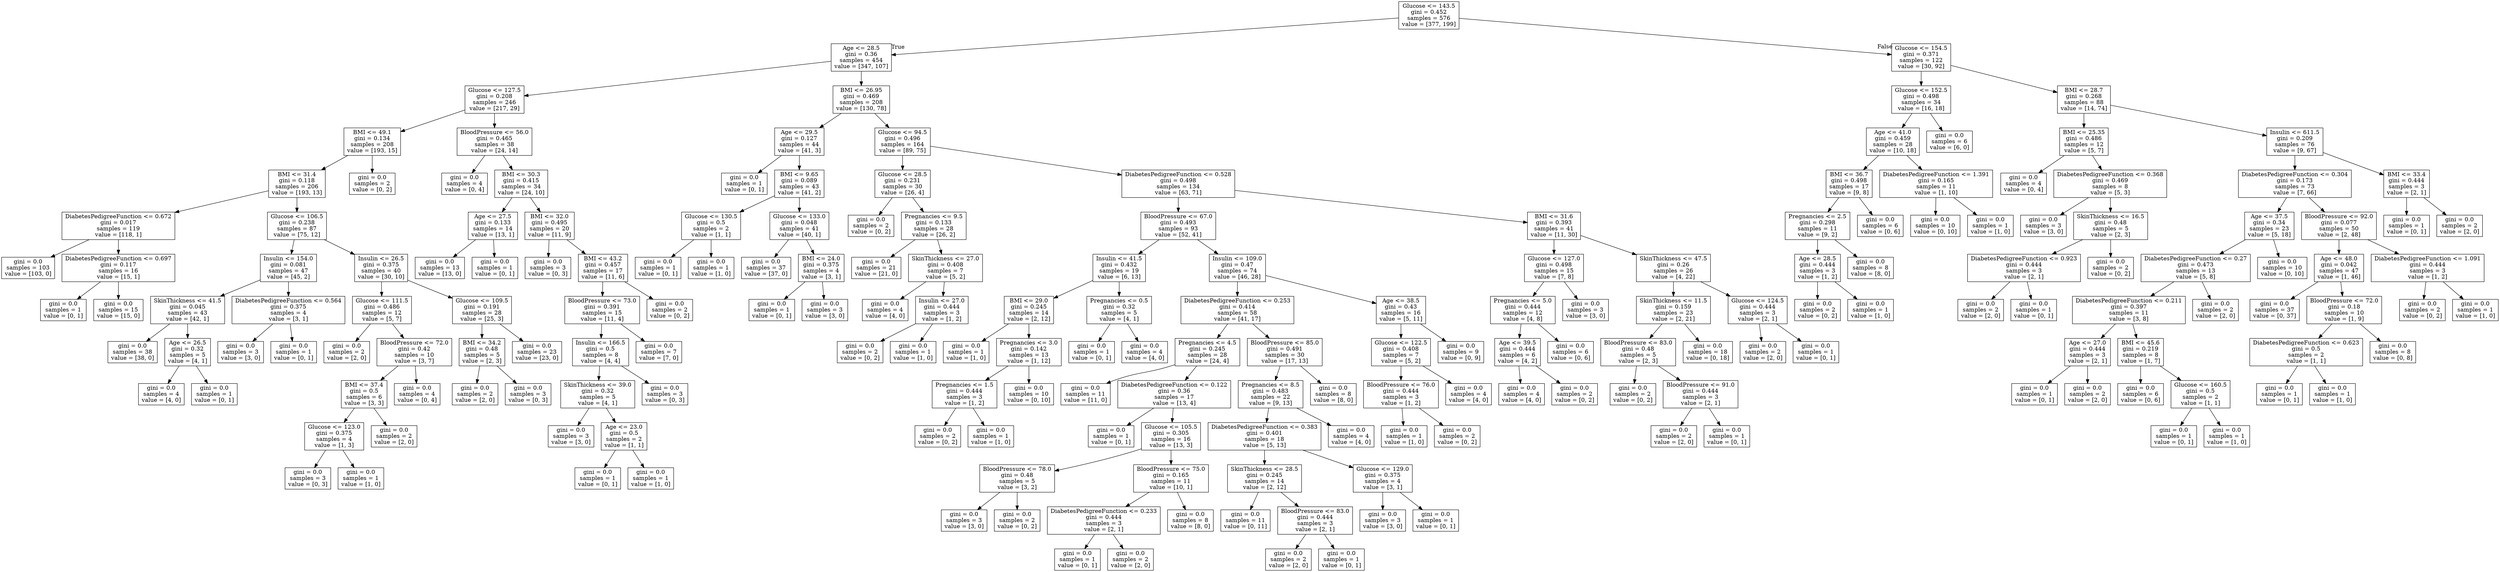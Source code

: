 digraph Tree {
node [shape=box] ;
0 [label="Glucose <= 143.5\ngini = 0.452\nsamples = 576\nvalue = [377, 199]"] ;
1 [label="Age <= 28.5\ngini = 0.36\nsamples = 454\nvalue = [347, 107]"] ;
0 -> 1 [labeldistance=2.5, labelangle=45, headlabel="True"] ;
2 [label="Glucose <= 127.5\ngini = 0.208\nsamples = 246\nvalue = [217, 29]"] ;
1 -> 2 ;
3 [label="BMI <= 49.1\ngini = 0.134\nsamples = 208\nvalue = [193, 15]"] ;
2 -> 3 ;
4 [label="BMI <= 31.4\ngini = 0.118\nsamples = 206\nvalue = [193, 13]"] ;
3 -> 4 ;
5 [label="DiabetesPedigreeFunction <= 0.672\ngini = 0.017\nsamples = 119\nvalue = [118, 1]"] ;
4 -> 5 ;
6 [label="gini = 0.0\nsamples = 103\nvalue = [103, 0]"] ;
5 -> 6 ;
7 [label="DiabetesPedigreeFunction <= 0.697\ngini = 0.117\nsamples = 16\nvalue = [15, 1]"] ;
5 -> 7 ;
8 [label="gini = 0.0\nsamples = 1\nvalue = [0, 1]"] ;
7 -> 8 ;
9 [label="gini = 0.0\nsamples = 15\nvalue = [15, 0]"] ;
7 -> 9 ;
10 [label="Glucose <= 106.5\ngini = 0.238\nsamples = 87\nvalue = [75, 12]"] ;
4 -> 10 ;
11 [label="Insulin <= 154.0\ngini = 0.081\nsamples = 47\nvalue = [45, 2]"] ;
10 -> 11 ;
12 [label="SkinThickness <= 41.5\ngini = 0.045\nsamples = 43\nvalue = [42, 1]"] ;
11 -> 12 ;
13 [label="gini = 0.0\nsamples = 38\nvalue = [38, 0]"] ;
12 -> 13 ;
14 [label="Age <= 26.5\ngini = 0.32\nsamples = 5\nvalue = [4, 1]"] ;
12 -> 14 ;
15 [label="gini = 0.0\nsamples = 4\nvalue = [4, 0]"] ;
14 -> 15 ;
16 [label="gini = 0.0\nsamples = 1\nvalue = [0, 1]"] ;
14 -> 16 ;
17 [label="DiabetesPedigreeFunction <= 0.564\ngini = 0.375\nsamples = 4\nvalue = [3, 1]"] ;
11 -> 17 ;
18 [label="gini = 0.0\nsamples = 3\nvalue = [3, 0]"] ;
17 -> 18 ;
19 [label="gini = 0.0\nsamples = 1\nvalue = [0, 1]"] ;
17 -> 19 ;
20 [label="Insulin <= 26.5\ngini = 0.375\nsamples = 40\nvalue = [30, 10]"] ;
10 -> 20 ;
21 [label="Glucose <= 111.5\ngini = 0.486\nsamples = 12\nvalue = [5, 7]"] ;
20 -> 21 ;
22 [label="gini = 0.0\nsamples = 2\nvalue = [2, 0]"] ;
21 -> 22 ;
23 [label="BloodPressure <= 72.0\ngini = 0.42\nsamples = 10\nvalue = [3, 7]"] ;
21 -> 23 ;
24 [label="BMI <= 37.4\ngini = 0.5\nsamples = 6\nvalue = [3, 3]"] ;
23 -> 24 ;
25 [label="Glucose <= 123.0\ngini = 0.375\nsamples = 4\nvalue = [1, 3]"] ;
24 -> 25 ;
26 [label="gini = 0.0\nsamples = 3\nvalue = [0, 3]"] ;
25 -> 26 ;
27 [label="gini = 0.0\nsamples = 1\nvalue = [1, 0]"] ;
25 -> 27 ;
28 [label="gini = 0.0\nsamples = 2\nvalue = [2, 0]"] ;
24 -> 28 ;
29 [label="gini = 0.0\nsamples = 4\nvalue = [0, 4]"] ;
23 -> 29 ;
30 [label="Glucose <= 109.5\ngini = 0.191\nsamples = 28\nvalue = [25, 3]"] ;
20 -> 30 ;
31 [label="BMI <= 34.2\ngini = 0.48\nsamples = 5\nvalue = [2, 3]"] ;
30 -> 31 ;
32 [label="gini = 0.0\nsamples = 2\nvalue = [2, 0]"] ;
31 -> 32 ;
33 [label="gini = 0.0\nsamples = 3\nvalue = [0, 3]"] ;
31 -> 33 ;
34 [label="gini = 0.0\nsamples = 23\nvalue = [23, 0]"] ;
30 -> 34 ;
35 [label="gini = 0.0\nsamples = 2\nvalue = [0, 2]"] ;
3 -> 35 ;
36 [label="BloodPressure <= 56.0\ngini = 0.465\nsamples = 38\nvalue = [24, 14]"] ;
2 -> 36 ;
37 [label="gini = 0.0\nsamples = 4\nvalue = [0, 4]"] ;
36 -> 37 ;
38 [label="BMI <= 30.3\ngini = 0.415\nsamples = 34\nvalue = [24, 10]"] ;
36 -> 38 ;
39 [label="Age <= 27.5\ngini = 0.133\nsamples = 14\nvalue = [13, 1]"] ;
38 -> 39 ;
40 [label="gini = 0.0\nsamples = 13\nvalue = [13, 0]"] ;
39 -> 40 ;
41 [label="gini = 0.0\nsamples = 1\nvalue = [0, 1]"] ;
39 -> 41 ;
42 [label="BMI <= 32.0\ngini = 0.495\nsamples = 20\nvalue = [11, 9]"] ;
38 -> 42 ;
43 [label="gini = 0.0\nsamples = 3\nvalue = [0, 3]"] ;
42 -> 43 ;
44 [label="BMI <= 43.2\ngini = 0.457\nsamples = 17\nvalue = [11, 6]"] ;
42 -> 44 ;
45 [label="BloodPressure <= 73.0\ngini = 0.391\nsamples = 15\nvalue = [11, 4]"] ;
44 -> 45 ;
46 [label="Insulin <= 166.5\ngini = 0.5\nsamples = 8\nvalue = [4, 4]"] ;
45 -> 46 ;
47 [label="SkinThickness <= 39.0\ngini = 0.32\nsamples = 5\nvalue = [4, 1]"] ;
46 -> 47 ;
48 [label="gini = 0.0\nsamples = 3\nvalue = [3, 0]"] ;
47 -> 48 ;
49 [label="Age <= 23.0\ngini = 0.5\nsamples = 2\nvalue = [1, 1]"] ;
47 -> 49 ;
50 [label="gini = 0.0\nsamples = 1\nvalue = [0, 1]"] ;
49 -> 50 ;
51 [label="gini = 0.0\nsamples = 1\nvalue = [1, 0]"] ;
49 -> 51 ;
52 [label="gini = 0.0\nsamples = 3\nvalue = [0, 3]"] ;
46 -> 52 ;
53 [label="gini = 0.0\nsamples = 7\nvalue = [7, 0]"] ;
45 -> 53 ;
54 [label="gini = 0.0\nsamples = 2\nvalue = [0, 2]"] ;
44 -> 54 ;
55 [label="BMI <= 26.95\ngini = 0.469\nsamples = 208\nvalue = [130, 78]"] ;
1 -> 55 ;
56 [label="Age <= 29.5\ngini = 0.127\nsamples = 44\nvalue = [41, 3]"] ;
55 -> 56 ;
57 [label="gini = 0.0\nsamples = 1\nvalue = [0, 1]"] ;
56 -> 57 ;
58 [label="BMI <= 9.65\ngini = 0.089\nsamples = 43\nvalue = [41, 2]"] ;
56 -> 58 ;
59 [label="Glucose <= 130.5\ngini = 0.5\nsamples = 2\nvalue = [1, 1]"] ;
58 -> 59 ;
60 [label="gini = 0.0\nsamples = 1\nvalue = [0, 1]"] ;
59 -> 60 ;
61 [label="gini = 0.0\nsamples = 1\nvalue = [1, 0]"] ;
59 -> 61 ;
62 [label="Glucose <= 133.0\ngini = 0.048\nsamples = 41\nvalue = [40, 1]"] ;
58 -> 62 ;
63 [label="gini = 0.0\nsamples = 37\nvalue = [37, 0]"] ;
62 -> 63 ;
64 [label="BMI <= 24.0\ngini = 0.375\nsamples = 4\nvalue = [3, 1]"] ;
62 -> 64 ;
65 [label="gini = 0.0\nsamples = 1\nvalue = [0, 1]"] ;
64 -> 65 ;
66 [label="gini = 0.0\nsamples = 3\nvalue = [3, 0]"] ;
64 -> 66 ;
67 [label="Glucose <= 94.5\ngini = 0.496\nsamples = 164\nvalue = [89, 75]"] ;
55 -> 67 ;
68 [label="Glucose <= 28.5\ngini = 0.231\nsamples = 30\nvalue = [26, 4]"] ;
67 -> 68 ;
69 [label="gini = 0.0\nsamples = 2\nvalue = [0, 2]"] ;
68 -> 69 ;
70 [label="Pregnancies <= 9.5\ngini = 0.133\nsamples = 28\nvalue = [26, 2]"] ;
68 -> 70 ;
71 [label="gini = 0.0\nsamples = 21\nvalue = [21, 0]"] ;
70 -> 71 ;
72 [label="SkinThickness <= 27.0\ngini = 0.408\nsamples = 7\nvalue = [5, 2]"] ;
70 -> 72 ;
73 [label="gini = 0.0\nsamples = 4\nvalue = [4, 0]"] ;
72 -> 73 ;
74 [label="Insulin <= 27.0\ngini = 0.444\nsamples = 3\nvalue = [1, 2]"] ;
72 -> 74 ;
75 [label="gini = 0.0\nsamples = 2\nvalue = [0, 2]"] ;
74 -> 75 ;
76 [label="gini = 0.0\nsamples = 1\nvalue = [1, 0]"] ;
74 -> 76 ;
77 [label="DiabetesPedigreeFunction <= 0.528\ngini = 0.498\nsamples = 134\nvalue = [63, 71]"] ;
67 -> 77 ;
78 [label="BloodPressure <= 67.0\ngini = 0.493\nsamples = 93\nvalue = [52, 41]"] ;
77 -> 78 ;
79 [label="Insulin <= 41.5\ngini = 0.432\nsamples = 19\nvalue = [6, 13]"] ;
78 -> 79 ;
80 [label="BMI <= 29.0\ngini = 0.245\nsamples = 14\nvalue = [2, 12]"] ;
79 -> 80 ;
81 [label="gini = 0.0\nsamples = 1\nvalue = [1, 0]"] ;
80 -> 81 ;
82 [label="Pregnancies <= 3.0\ngini = 0.142\nsamples = 13\nvalue = [1, 12]"] ;
80 -> 82 ;
83 [label="Pregnancies <= 1.5\ngini = 0.444\nsamples = 3\nvalue = [1, 2]"] ;
82 -> 83 ;
84 [label="gini = 0.0\nsamples = 2\nvalue = [0, 2]"] ;
83 -> 84 ;
85 [label="gini = 0.0\nsamples = 1\nvalue = [1, 0]"] ;
83 -> 85 ;
86 [label="gini = 0.0\nsamples = 10\nvalue = [0, 10]"] ;
82 -> 86 ;
87 [label="Pregnancies <= 0.5\ngini = 0.32\nsamples = 5\nvalue = [4, 1]"] ;
79 -> 87 ;
88 [label="gini = 0.0\nsamples = 1\nvalue = [0, 1]"] ;
87 -> 88 ;
89 [label="gini = 0.0\nsamples = 4\nvalue = [4, 0]"] ;
87 -> 89 ;
90 [label="Insulin <= 109.0\ngini = 0.47\nsamples = 74\nvalue = [46, 28]"] ;
78 -> 90 ;
91 [label="DiabetesPedigreeFunction <= 0.253\ngini = 0.414\nsamples = 58\nvalue = [41, 17]"] ;
90 -> 91 ;
92 [label="Pregnancies <= 4.5\ngini = 0.245\nsamples = 28\nvalue = [24, 4]"] ;
91 -> 92 ;
93 [label="gini = 0.0\nsamples = 11\nvalue = [11, 0]"] ;
92 -> 93 ;
94 [label="DiabetesPedigreeFunction <= 0.122\ngini = 0.36\nsamples = 17\nvalue = [13, 4]"] ;
92 -> 94 ;
95 [label="gini = 0.0\nsamples = 1\nvalue = [0, 1]"] ;
94 -> 95 ;
96 [label="Glucose <= 105.5\ngini = 0.305\nsamples = 16\nvalue = [13, 3]"] ;
94 -> 96 ;
97 [label="BloodPressure <= 78.0\ngini = 0.48\nsamples = 5\nvalue = [3, 2]"] ;
96 -> 97 ;
98 [label="gini = 0.0\nsamples = 3\nvalue = [3, 0]"] ;
97 -> 98 ;
99 [label="gini = 0.0\nsamples = 2\nvalue = [0, 2]"] ;
97 -> 99 ;
100 [label="BloodPressure <= 75.0\ngini = 0.165\nsamples = 11\nvalue = [10, 1]"] ;
96 -> 100 ;
101 [label="DiabetesPedigreeFunction <= 0.233\ngini = 0.444\nsamples = 3\nvalue = [2, 1]"] ;
100 -> 101 ;
102 [label="gini = 0.0\nsamples = 1\nvalue = [0, 1]"] ;
101 -> 102 ;
103 [label="gini = 0.0\nsamples = 2\nvalue = [2, 0]"] ;
101 -> 103 ;
104 [label="gini = 0.0\nsamples = 8\nvalue = [8, 0]"] ;
100 -> 104 ;
105 [label="BloodPressure <= 85.0\ngini = 0.491\nsamples = 30\nvalue = [17, 13]"] ;
91 -> 105 ;
106 [label="Pregnancies <= 8.5\ngini = 0.483\nsamples = 22\nvalue = [9, 13]"] ;
105 -> 106 ;
107 [label="DiabetesPedigreeFunction <= 0.383\ngini = 0.401\nsamples = 18\nvalue = [5, 13]"] ;
106 -> 107 ;
108 [label="SkinThickness <= 28.5\ngini = 0.245\nsamples = 14\nvalue = [2, 12]"] ;
107 -> 108 ;
109 [label="gini = 0.0\nsamples = 11\nvalue = [0, 11]"] ;
108 -> 109 ;
110 [label="BloodPressure <= 83.0\ngini = 0.444\nsamples = 3\nvalue = [2, 1]"] ;
108 -> 110 ;
111 [label="gini = 0.0\nsamples = 2\nvalue = [2, 0]"] ;
110 -> 111 ;
112 [label="gini = 0.0\nsamples = 1\nvalue = [0, 1]"] ;
110 -> 112 ;
113 [label="Glucose <= 129.0\ngini = 0.375\nsamples = 4\nvalue = [3, 1]"] ;
107 -> 113 ;
114 [label="gini = 0.0\nsamples = 3\nvalue = [3, 0]"] ;
113 -> 114 ;
115 [label="gini = 0.0\nsamples = 1\nvalue = [0, 1]"] ;
113 -> 115 ;
116 [label="gini = 0.0\nsamples = 4\nvalue = [4, 0]"] ;
106 -> 116 ;
117 [label="gini = 0.0\nsamples = 8\nvalue = [8, 0]"] ;
105 -> 117 ;
118 [label="Age <= 38.5\ngini = 0.43\nsamples = 16\nvalue = [5, 11]"] ;
90 -> 118 ;
119 [label="Glucose <= 122.5\ngini = 0.408\nsamples = 7\nvalue = [5, 2]"] ;
118 -> 119 ;
120 [label="BloodPressure <= 76.0\ngini = 0.444\nsamples = 3\nvalue = [1, 2]"] ;
119 -> 120 ;
121 [label="gini = 0.0\nsamples = 1\nvalue = [1, 0]"] ;
120 -> 121 ;
122 [label="gini = 0.0\nsamples = 2\nvalue = [0, 2]"] ;
120 -> 122 ;
123 [label="gini = 0.0\nsamples = 4\nvalue = [4, 0]"] ;
119 -> 123 ;
124 [label="gini = 0.0\nsamples = 9\nvalue = [0, 9]"] ;
118 -> 124 ;
125 [label="BMI <= 31.6\ngini = 0.393\nsamples = 41\nvalue = [11, 30]"] ;
77 -> 125 ;
126 [label="Glucose <= 127.0\ngini = 0.498\nsamples = 15\nvalue = [7, 8]"] ;
125 -> 126 ;
127 [label="Pregnancies <= 5.0\ngini = 0.444\nsamples = 12\nvalue = [4, 8]"] ;
126 -> 127 ;
128 [label="Age <= 39.5\ngini = 0.444\nsamples = 6\nvalue = [4, 2]"] ;
127 -> 128 ;
129 [label="gini = 0.0\nsamples = 4\nvalue = [4, 0]"] ;
128 -> 129 ;
130 [label="gini = 0.0\nsamples = 2\nvalue = [0, 2]"] ;
128 -> 130 ;
131 [label="gini = 0.0\nsamples = 6\nvalue = [0, 6]"] ;
127 -> 131 ;
132 [label="gini = 0.0\nsamples = 3\nvalue = [3, 0]"] ;
126 -> 132 ;
133 [label="SkinThickness <= 47.5\ngini = 0.26\nsamples = 26\nvalue = [4, 22]"] ;
125 -> 133 ;
134 [label="SkinThickness <= 11.5\ngini = 0.159\nsamples = 23\nvalue = [2, 21]"] ;
133 -> 134 ;
135 [label="BloodPressure <= 83.0\ngini = 0.48\nsamples = 5\nvalue = [2, 3]"] ;
134 -> 135 ;
136 [label="gini = 0.0\nsamples = 2\nvalue = [0, 2]"] ;
135 -> 136 ;
137 [label="BloodPressure <= 91.0\ngini = 0.444\nsamples = 3\nvalue = [2, 1]"] ;
135 -> 137 ;
138 [label="gini = 0.0\nsamples = 2\nvalue = [2, 0]"] ;
137 -> 138 ;
139 [label="gini = 0.0\nsamples = 1\nvalue = [0, 1]"] ;
137 -> 139 ;
140 [label="gini = 0.0\nsamples = 18\nvalue = [0, 18]"] ;
134 -> 140 ;
141 [label="Glucose <= 124.5\ngini = 0.444\nsamples = 3\nvalue = [2, 1]"] ;
133 -> 141 ;
142 [label="gini = 0.0\nsamples = 2\nvalue = [2, 0]"] ;
141 -> 142 ;
143 [label="gini = 0.0\nsamples = 1\nvalue = [0, 1]"] ;
141 -> 143 ;
144 [label="Glucose <= 154.5\ngini = 0.371\nsamples = 122\nvalue = [30, 92]"] ;
0 -> 144 [labeldistance=2.5, labelangle=-45, headlabel="False"] ;
145 [label="Glucose <= 152.5\ngini = 0.498\nsamples = 34\nvalue = [16, 18]"] ;
144 -> 145 ;
146 [label="Age <= 41.0\ngini = 0.459\nsamples = 28\nvalue = [10, 18]"] ;
145 -> 146 ;
147 [label="BMI <= 36.7\ngini = 0.498\nsamples = 17\nvalue = [9, 8]"] ;
146 -> 147 ;
148 [label="Pregnancies <= 2.5\ngini = 0.298\nsamples = 11\nvalue = [9, 2]"] ;
147 -> 148 ;
149 [label="Age <= 28.5\ngini = 0.444\nsamples = 3\nvalue = [1, 2]"] ;
148 -> 149 ;
150 [label="gini = 0.0\nsamples = 2\nvalue = [0, 2]"] ;
149 -> 150 ;
151 [label="gini = 0.0\nsamples = 1\nvalue = [1, 0]"] ;
149 -> 151 ;
152 [label="gini = 0.0\nsamples = 8\nvalue = [8, 0]"] ;
148 -> 152 ;
153 [label="gini = 0.0\nsamples = 6\nvalue = [0, 6]"] ;
147 -> 153 ;
154 [label="DiabetesPedigreeFunction <= 1.391\ngini = 0.165\nsamples = 11\nvalue = [1, 10]"] ;
146 -> 154 ;
155 [label="gini = 0.0\nsamples = 10\nvalue = [0, 10]"] ;
154 -> 155 ;
156 [label="gini = 0.0\nsamples = 1\nvalue = [1, 0]"] ;
154 -> 156 ;
157 [label="gini = 0.0\nsamples = 6\nvalue = [6, 0]"] ;
145 -> 157 ;
158 [label="BMI <= 28.7\ngini = 0.268\nsamples = 88\nvalue = [14, 74]"] ;
144 -> 158 ;
159 [label="BMI <= 25.35\ngini = 0.486\nsamples = 12\nvalue = [5, 7]"] ;
158 -> 159 ;
160 [label="gini = 0.0\nsamples = 4\nvalue = [0, 4]"] ;
159 -> 160 ;
161 [label="DiabetesPedigreeFunction <= 0.368\ngini = 0.469\nsamples = 8\nvalue = [5, 3]"] ;
159 -> 161 ;
162 [label="gini = 0.0\nsamples = 3\nvalue = [3, 0]"] ;
161 -> 162 ;
163 [label="SkinThickness <= 16.5\ngini = 0.48\nsamples = 5\nvalue = [2, 3]"] ;
161 -> 163 ;
164 [label="DiabetesPedigreeFunction <= 0.923\ngini = 0.444\nsamples = 3\nvalue = [2, 1]"] ;
163 -> 164 ;
165 [label="gini = 0.0\nsamples = 2\nvalue = [2, 0]"] ;
164 -> 165 ;
166 [label="gini = 0.0\nsamples = 1\nvalue = [0, 1]"] ;
164 -> 166 ;
167 [label="gini = 0.0\nsamples = 2\nvalue = [0, 2]"] ;
163 -> 167 ;
168 [label="Insulin <= 611.5\ngini = 0.209\nsamples = 76\nvalue = [9, 67]"] ;
158 -> 168 ;
169 [label="DiabetesPedigreeFunction <= 0.304\ngini = 0.173\nsamples = 73\nvalue = [7, 66]"] ;
168 -> 169 ;
170 [label="Age <= 37.5\ngini = 0.34\nsamples = 23\nvalue = [5, 18]"] ;
169 -> 170 ;
171 [label="DiabetesPedigreeFunction <= 0.27\ngini = 0.473\nsamples = 13\nvalue = [5, 8]"] ;
170 -> 171 ;
172 [label="DiabetesPedigreeFunction <= 0.211\ngini = 0.397\nsamples = 11\nvalue = [3, 8]"] ;
171 -> 172 ;
173 [label="Age <= 27.0\ngini = 0.444\nsamples = 3\nvalue = [2, 1]"] ;
172 -> 173 ;
174 [label="gini = 0.0\nsamples = 1\nvalue = [0, 1]"] ;
173 -> 174 ;
175 [label="gini = 0.0\nsamples = 2\nvalue = [2, 0]"] ;
173 -> 175 ;
176 [label="BMI <= 45.6\ngini = 0.219\nsamples = 8\nvalue = [1, 7]"] ;
172 -> 176 ;
177 [label="gini = 0.0\nsamples = 6\nvalue = [0, 6]"] ;
176 -> 177 ;
178 [label="Glucose <= 160.5\ngini = 0.5\nsamples = 2\nvalue = [1, 1]"] ;
176 -> 178 ;
179 [label="gini = 0.0\nsamples = 1\nvalue = [0, 1]"] ;
178 -> 179 ;
180 [label="gini = 0.0\nsamples = 1\nvalue = [1, 0]"] ;
178 -> 180 ;
181 [label="gini = 0.0\nsamples = 2\nvalue = [2, 0]"] ;
171 -> 181 ;
182 [label="gini = 0.0\nsamples = 10\nvalue = [0, 10]"] ;
170 -> 182 ;
183 [label="BloodPressure <= 92.0\ngini = 0.077\nsamples = 50\nvalue = [2, 48]"] ;
169 -> 183 ;
184 [label="Age <= 48.0\ngini = 0.042\nsamples = 47\nvalue = [1, 46]"] ;
183 -> 184 ;
185 [label="gini = 0.0\nsamples = 37\nvalue = [0, 37]"] ;
184 -> 185 ;
186 [label="BloodPressure <= 72.0\ngini = 0.18\nsamples = 10\nvalue = [1, 9]"] ;
184 -> 186 ;
187 [label="DiabetesPedigreeFunction <= 0.623\ngini = 0.5\nsamples = 2\nvalue = [1, 1]"] ;
186 -> 187 ;
188 [label="gini = 0.0\nsamples = 1\nvalue = [0, 1]"] ;
187 -> 188 ;
189 [label="gini = 0.0\nsamples = 1\nvalue = [1, 0]"] ;
187 -> 189 ;
190 [label="gini = 0.0\nsamples = 8\nvalue = [0, 8]"] ;
186 -> 190 ;
191 [label="DiabetesPedigreeFunction <= 1.091\ngini = 0.444\nsamples = 3\nvalue = [1, 2]"] ;
183 -> 191 ;
192 [label="gini = 0.0\nsamples = 2\nvalue = [0, 2]"] ;
191 -> 192 ;
193 [label="gini = 0.0\nsamples = 1\nvalue = [1, 0]"] ;
191 -> 193 ;
194 [label="BMI <= 33.4\ngini = 0.444\nsamples = 3\nvalue = [2, 1]"] ;
168 -> 194 ;
195 [label="gini = 0.0\nsamples = 1\nvalue = [0, 1]"] ;
194 -> 195 ;
196 [label="gini = 0.0\nsamples = 2\nvalue = [2, 0]"] ;
194 -> 196 ;
}
